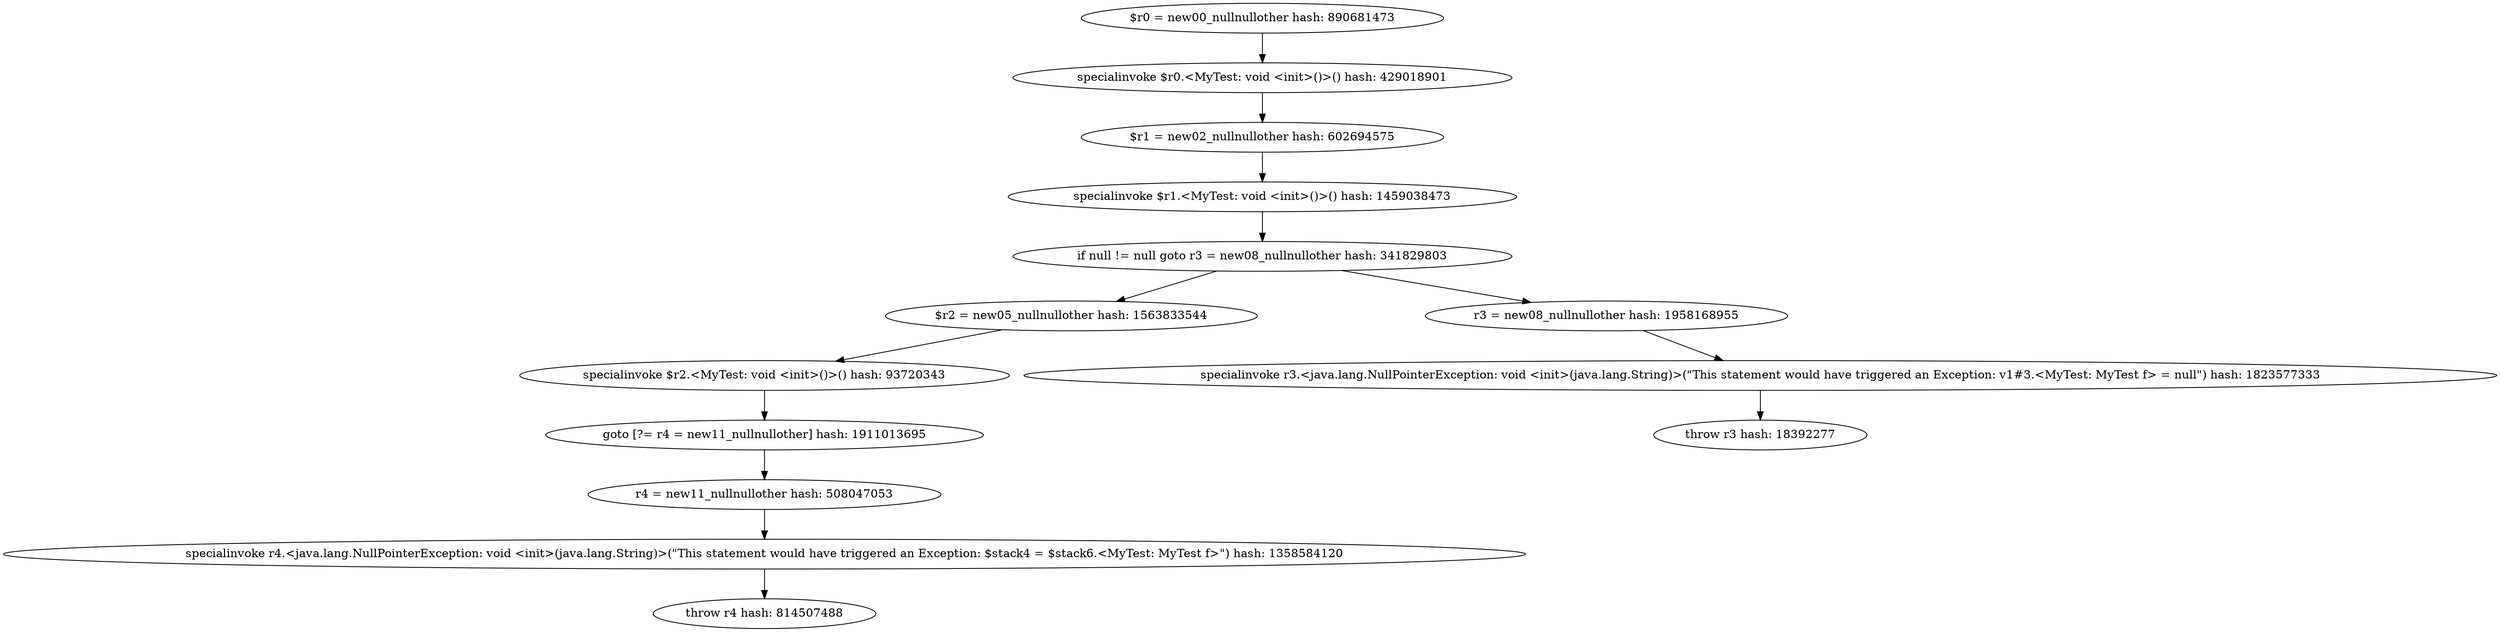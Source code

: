 digraph "./target2-mine/MyTest.nullnullother.intra.debug" {
    "$r0 = new00_nullnullother hash: 890681473";
    "specialinvoke $r0.<MyTest: void <init>()>() hash: 429018901";
    "$r1 = new02_nullnullother hash: 602694575";
    "specialinvoke $r1.<MyTest: void <init>()>() hash: 1459038473";
    "if null != null goto r3 = new08_nullnullother hash: 341829803";
    "$r2 = new05_nullnullother hash: 1563833544";
    "specialinvoke $r2.<MyTest: void <init>()>() hash: 93720343";
    "goto [?= r4 = new11_nullnullother] hash: 1911013695";
    "r3 = new08_nullnullother hash: 1958168955";
    "specialinvoke r3.<java.lang.NullPointerException: void <init>(java.lang.String)>(\"This statement would have triggered an Exception: v1#3.<MyTest: MyTest f> = null\") hash: 1823577333";
    "throw r3 hash: 18392277";
    "r4 = new11_nullnullother hash: 508047053";
    "specialinvoke r4.<java.lang.NullPointerException: void <init>(java.lang.String)>(\"This statement would have triggered an Exception: $stack4 = $stack6.<MyTest: MyTest f>\") hash: 1358584120";
    "throw r4 hash: 814507488";
    "$r0 = new00_nullnullother hash: 890681473"->"specialinvoke $r0.<MyTest: void <init>()>() hash: 429018901";
    "specialinvoke $r0.<MyTest: void <init>()>() hash: 429018901"->"$r1 = new02_nullnullother hash: 602694575";
    "$r1 = new02_nullnullother hash: 602694575"->"specialinvoke $r1.<MyTest: void <init>()>() hash: 1459038473";
    "specialinvoke $r1.<MyTest: void <init>()>() hash: 1459038473"->"if null != null goto r3 = new08_nullnullother hash: 341829803";
    "if null != null goto r3 = new08_nullnullother hash: 341829803"->"$r2 = new05_nullnullother hash: 1563833544";
    "if null != null goto r3 = new08_nullnullother hash: 341829803"->"r3 = new08_nullnullother hash: 1958168955";
    "$r2 = new05_nullnullother hash: 1563833544"->"specialinvoke $r2.<MyTest: void <init>()>() hash: 93720343";
    "specialinvoke $r2.<MyTest: void <init>()>() hash: 93720343"->"goto [?= r4 = new11_nullnullother] hash: 1911013695";
    "goto [?= r4 = new11_nullnullother] hash: 1911013695"->"r4 = new11_nullnullother hash: 508047053";
    "r3 = new08_nullnullother hash: 1958168955"->"specialinvoke r3.<java.lang.NullPointerException: void <init>(java.lang.String)>(\"This statement would have triggered an Exception: v1#3.<MyTest: MyTest f> = null\") hash: 1823577333";
    "specialinvoke r3.<java.lang.NullPointerException: void <init>(java.lang.String)>(\"This statement would have triggered an Exception: v1#3.<MyTest: MyTest f> = null\") hash: 1823577333"->"throw r3 hash: 18392277";
    "r4 = new11_nullnullother hash: 508047053"->"specialinvoke r4.<java.lang.NullPointerException: void <init>(java.lang.String)>(\"This statement would have triggered an Exception: $stack4 = $stack6.<MyTest: MyTest f>\") hash: 1358584120";
    "specialinvoke r4.<java.lang.NullPointerException: void <init>(java.lang.String)>(\"This statement would have triggered an Exception: $stack4 = $stack6.<MyTest: MyTest f>\") hash: 1358584120"->"throw r4 hash: 814507488";
}
